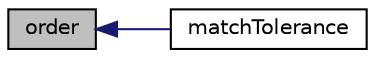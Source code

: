 digraph "order"
{
  bgcolor="transparent";
  edge [fontname="Helvetica",fontsize="10",labelfontname="Helvetica",labelfontsize="10"];
  node [fontname="Helvetica",fontsize="10",shape=record];
  rankdir="LR";
  Node703 [label="order",height=0.2,width=0.4,color="black", fillcolor="grey75", style="filled", fontcolor="black"];
  Node703 -> Node704 [dir="back",color="midnightblue",fontsize="10",style="solid",fontname="Helvetica"];
  Node704 [label="matchTolerance",height=0.2,width=0.4,color="black",URL="$a28581.html#a2f3a8c0c89ae294d198e5109369c06e8"];
}
